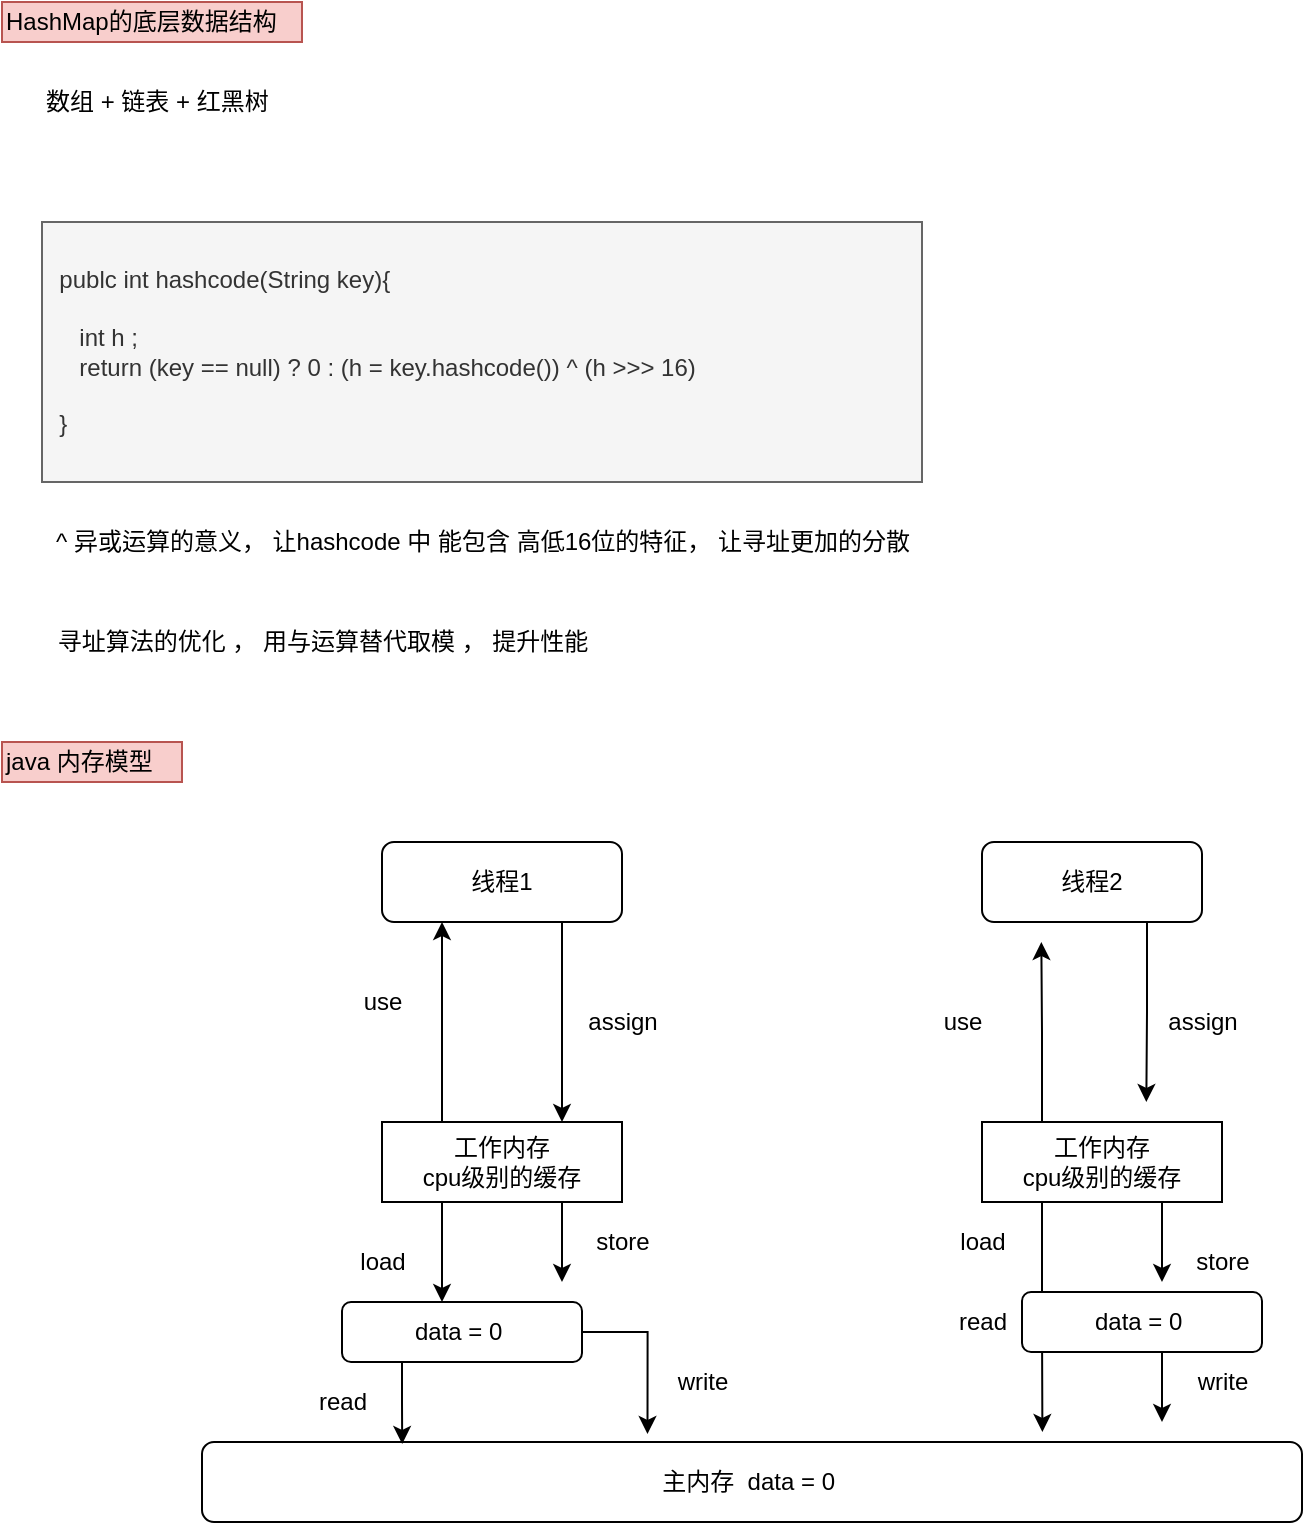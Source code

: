 <mxfile version="14.8.4" type="github" pages="2">
  <diagram id="swjQhX2a92RzG3uK-Tup" name="HashMap">
    <mxGraphModel dx="1082" dy="635" grid="1" gridSize="10" guides="1" tooltips="1" connect="1" arrows="1" fold="1" page="1" pageScale="1" pageWidth="827" pageHeight="1169" math="0" shadow="0">
      <root>
        <mxCell id="0" />
        <mxCell id="1" parent="0" />
        <mxCell id="CEReo5A6fMdYAH87CNEj-1" value="HashMap的底层数据结构" style="text;html=1;align=left;verticalAlign=middle;resizable=0;points=[];autosize=1;strokeColor=#b85450;fillColor=#f8cecc;" parent="1" vertex="1">
          <mxGeometry x="40" y="40" width="150" height="20" as="geometry" />
        </mxCell>
        <mxCell id="CEReo5A6fMdYAH87CNEj-3" value="数组 + 链表 + 红黑树" style="text;html=1;align=left;verticalAlign=middle;resizable=0;points=[];autosize=1;strokeColor=none;" parent="1" vertex="1">
          <mxGeometry x="60" y="80" width="130" height="20" as="geometry" />
        </mxCell>
        <mxCell id="CEReo5A6fMdYAH87CNEj-4" value="&amp;nbsp; publc int hashcode(String key){&lt;br&gt;&lt;br&gt;&amp;nbsp; &amp;nbsp; &amp;nbsp;int h ;&lt;br&gt;&amp;nbsp; &amp;nbsp; &amp;nbsp;return (key == null) ? 0 : (h = key.hashcode()) ^ (h &amp;gt;&amp;gt;&amp;gt; 16)&lt;br&gt;&lt;br&gt;&lt;div&gt;&lt;span&gt;&amp;nbsp; }&lt;/span&gt;&lt;/div&gt;" style="text;html=1;strokeColor=#666666;fillColor=#f5f5f5;align=left;verticalAlign=middle;whiteSpace=wrap;rounded=0;fontColor=#333333;" parent="1" vertex="1">
          <mxGeometry x="60" y="150" width="440" height="130" as="geometry" />
        </mxCell>
        <mxCell id="CEReo5A6fMdYAH87CNEj-5" value="^ 异或运算的意义， 让hashcode 中 能包含 高低16位的特征， 让寻址更加的分散" style="text;html=1;align=center;verticalAlign=middle;resizable=0;points=[];autosize=1;strokeColor=none;" parent="1" vertex="1">
          <mxGeometry x="60" y="300" width="440" height="20" as="geometry" />
        </mxCell>
        <mxCell id="CEReo5A6fMdYAH87CNEj-6" value="寻址算法的优化 ， 用与运算替代取模 ， 提升性能" style="text;html=1;align=center;verticalAlign=middle;resizable=0;points=[];autosize=1;strokeColor=none;" parent="1" vertex="1">
          <mxGeometry x="60" y="350" width="280" height="20" as="geometry" />
        </mxCell>
        <mxCell id="TaSuztM7fMkPA5zDZlyh-1" value="java 内存模型" style="text;html=1;align=left;verticalAlign=middle;resizable=0;points=[];autosize=1;strokeColor=#b85450;fillColor=#f8cecc;" vertex="1" parent="1">
          <mxGeometry x="40" y="410" width="90" height="20" as="geometry" />
        </mxCell>
        <mxCell id="TaSuztM7fMkPA5zDZlyh-2" value="主内存&amp;nbsp; data = 0&amp;nbsp;" style="rounded=1;whiteSpace=wrap;html=1;" vertex="1" parent="1">
          <mxGeometry x="140" y="760" width="550" height="40" as="geometry" />
        </mxCell>
        <mxCell id="TaSuztM7fMkPA5zDZlyh-14" style="edgeStyle=orthogonalEdgeStyle;rounded=0;orthogonalLoop=1;jettySize=auto;html=1;exitX=0.75;exitY=1;exitDx=0;exitDy=0;entryX=0.75;entryY=0;entryDx=0;entryDy=0;" edge="1" parent="1" source="TaSuztM7fMkPA5zDZlyh-3" target="TaSuztM7fMkPA5zDZlyh-5">
          <mxGeometry relative="1" as="geometry" />
        </mxCell>
        <mxCell id="TaSuztM7fMkPA5zDZlyh-3" value="线程1" style="rounded=1;whiteSpace=wrap;html=1;" vertex="1" parent="1">
          <mxGeometry x="230" y="460" width="120" height="40" as="geometry" />
        </mxCell>
        <mxCell id="TaSuztM7fMkPA5zDZlyh-27" style="edgeStyle=orthogonalEdgeStyle;rounded=0;orthogonalLoop=1;jettySize=auto;html=1;exitX=0.75;exitY=1;exitDx=0;exitDy=0;" edge="1" parent="1" source="TaSuztM7fMkPA5zDZlyh-4">
          <mxGeometry relative="1" as="geometry">
            <mxPoint x="612.167" y="590" as="targetPoint" />
          </mxGeometry>
        </mxCell>
        <mxCell id="TaSuztM7fMkPA5zDZlyh-4" value="线程2" style="rounded=1;whiteSpace=wrap;html=1;" vertex="1" parent="1">
          <mxGeometry x="530" y="460" width="110" height="40" as="geometry" />
        </mxCell>
        <mxCell id="TaSuztM7fMkPA5zDZlyh-7" style="edgeStyle=orthogonalEdgeStyle;rounded=0;orthogonalLoop=1;jettySize=auto;html=1;exitX=0.25;exitY=1;exitDx=0;exitDy=0;" edge="1" parent="1" source="TaSuztM7fMkPA5zDZlyh-5">
          <mxGeometry relative="1" as="geometry">
            <mxPoint x="260" y="690" as="targetPoint" />
          </mxGeometry>
        </mxCell>
        <mxCell id="TaSuztM7fMkPA5zDZlyh-12" style="edgeStyle=orthogonalEdgeStyle;rounded=0;orthogonalLoop=1;jettySize=auto;html=1;entryX=0.25;entryY=1;entryDx=0;entryDy=0;exitX=0.25;exitY=0;exitDx=0;exitDy=0;" edge="1" parent="1" source="TaSuztM7fMkPA5zDZlyh-5" target="TaSuztM7fMkPA5zDZlyh-3">
          <mxGeometry relative="1" as="geometry" />
        </mxCell>
        <mxCell id="TaSuztM7fMkPA5zDZlyh-17" style="edgeStyle=orthogonalEdgeStyle;rounded=0;orthogonalLoop=1;jettySize=auto;html=1;exitX=0.75;exitY=1;exitDx=0;exitDy=0;" edge="1" parent="1" source="TaSuztM7fMkPA5zDZlyh-5">
          <mxGeometry relative="1" as="geometry">
            <mxPoint x="320" y="680" as="targetPoint" />
          </mxGeometry>
        </mxCell>
        <mxCell id="TaSuztM7fMkPA5zDZlyh-5" value="工作内存&lt;br&gt;cpu级别的缓存" style="rounded=0;whiteSpace=wrap;html=1;" vertex="1" parent="1">
          <mxGeometry x="230" y="600" width="120" height="40" as="geometry" />
        </mxCell>
        <mxCell id="TaSuztM7fMkPA5zDZlyh-21" style="edgeStyle=orthogonalEdgeStyle;rounded=0;orthogonalLoop=1;jettySize=auto;html=1;exitX=0.25;exitY=1;exitDx=0;exitDy=0;entryX=0.764;entryY=-0.125;entryDx=0;entryDy=0;entryPerimeter=0;" edge="1" parent="1" source="TaSuztM7fMkPA5zDZlyh-6" target="TaSuztM7fMkPA5zDZlyh-2">
          <mxGeometry relative="1" as="geometry" />
        </mxCell>
        <mxCell id="TaSuztM7fMkPA5zDZlyh-25" style="edgeStyle=orthogonalEdgeStyle;rounded=0;orthogonalLoop=1;jettySize=auto;html=1;exitX=0.25;exitY=0;exitDx=0;exitDy=0;" edge="1" parent="1" source="TaSuztM7fMkPA5zDZlyh-6">
          <mxGeometry relative="1" as="geometry">
            <mxPoint x="559.667" y="510" as="targetPoint" />
          </mxGeometry>
        </mxCell>
        <mxCell id="TaSuztM7fMkPA5zDZlyh-29" style="edgeStyle=orthogonalEdgeStyle;rounded=0;orthogonalLoop=1;jettySize=auto;html=1;exitX=0.75;exitY=1;exitDx=0;exitDy=0;" edge="1" parent="1" source="TaSuztM7fMkPA5zDZlyh-6">
          <mxGeometry relative="1" as="geometry">
            <mxPoint x="620" y="680" as="targetPoint" />
          </mxGeometry>
        </mxCell>
        <mxCell id="TaSuztM7fMkPA5zDZlyh-6" value="工作内存&lt;br&gt;cpu级别的缓存" style="rounded=0;whiteSpace=wrap;html=1;" vertex="1" parent="1">
          <mxGeometry x="530" y="600" width="120" height="40" as="geometry" />
        </mxCell>
        <mxCell id="TaSuztM7fMkPA5zDZlyh-9" style="edgeStyle=orthogonalEdgeStyle;rounded=0;orthogonalLoop=1;jettySize=auto;html=1;exitX=0.25;exitY=1;exitDx=0;exitDy=0;entryX=0.182;entryY=0.025;entryDx=0;entryDy=0;entryPerimeter=0;" edge="1" parent="1" source="TaSuztM7fMkPA5zDZlyh-8" target="TaSuztM7fMkPA5zDZlyh-2">
          <mxGeometry relative="1" as="geometry" />
        </mxCell>
        <mxCell id="TaSuztM7fMkPA5zDZlyh-19" style="edgeStyle=orthogonalEdgeStyle;rounded=0;orthogonalLoop=1;jettySize=auto;html=1;exitX=1;exitY=0.5;exitDx=0;exitDy=0;entryX=0.405;entryY=-0.1;entryDx=0;entryDy=0;entryPerimeter=0;" edge="1" parent="1" source="TaSuztM7fMkPA5zDZlyh-8" target="TaSuztM7fMkPA5zDZlyh-2">
          <mxGeometry relative="1" as="geometry" />
        </mxCell>
        <mxCell id="TaSuztM7fMkPA5zDZlyh-8" value="data = 0&amp;nbsp;" style="rounded=1;whiteSpace=wrap;html=1;" vertex="1" parent="1">
          <mxGeometry x="210" y="690" width="120" height="30" as="geometry" />
        </mxCell>
        <mxCell id="TaSuztM7fMkPA5zDZlyh-10" value="read" style="text;html=1;align=center;verticalAlign=middle;resizable=0;points=[];autosize=1;strokeColor=none;" vertex="1" parent="1">
          <mxGeometry x="190" y="730" width="40" height="20" as="geometry" />
        </mxCell>
        <mxCell id="TaSuztM7fMkPA5zDZlyh-11" value="load" style="text;html=1;align=center;verticalAlign=middle;resizable=0;points=[];autosize=1;strokeColor=none;" vertex="1" parent="1">
          <mxGeometry x="210" y="660" width="40" height="20" as="geometry" />
        </mxCell>
        <mxCell id="TaSuztM7fMkPA5zDZlyh-13" value="use" style="text;html=1;align=center;verticalAlign=middle;resizable=0;points=[];autosize=1;strokeColor=none;" vertex="1" parent="1">
          <mxGeometry x="215" y="530" width="30" height="20" as="geometry" />
        </mxCell>
        <mxCell id="TaSuztM7fMkPA5zDZlyh-15" value="assign" style="text;html=1;align=center;verticalAlign=middle;resizable=0;points=[];autosize=1;strokeColor=none;" vertex="1" parent="1">
          <mxGeometry x="325" y="540" width="50" height="20" as="geometry" />
        </mxCell>
        <mxCell id="TaSuztM7fMkPA5zDZlyh-18" value="store" style="text;html=1;align=center;verticalAlign=middle;resizable=0;points=[];autosize=1;strokeColor=none;" vertex="1" parent="1">
          <mxGeometry x="330" y="650" width="40" height="20" as="geometry" />
        </mxCell>
        <mxCell id="TaSuztM7fMkPA5zDZlyh-20" value="write" style="text;html=1;align=center;verticalAlign=middle;resizable=0;points=[];autosize=1;strokeColor=none;" vertex="1" parent="1">
          <mxGeometry x="370" y="720" width="40" height="20" as="geometry" />
        </mxCell>
        <mxCell id="TaSuztM7fMkPA5zDZlyh-22" value="read" style="text;html=1;align=center;verticalAlign=middle;resizable=0;points=[];autosize=1;strokeColor=none;" vertex="1" parent="1">
          <mxGeometry x="510" y="690" width="40" height="20" as="geometry" />
        </mxCell>
        <mxCell id="TaSuztM7fMkPA5zDZlyh-23" value="load" style="text;html=1;align=center;verticalAlign=middle;resizable=0;points=[];autosize=1;strokeColor=none;" vertex="1" parent="1">
          <mxGeometry x="510" y="650" width="40" height="20" as="geometry" />
        </mxCell>
        <mxCell id="TaSuztM7fMkPA5zDZlyh-26" value="use" style="text;html=1;align=center;verticalAlign=middle;resizable=0;points=[];autosize=1;strokeColor=none;" vertex="1" parent="1">
          <mxGeometry x="505" y="540" width="30" height="20" as="geometry" />
        </mxCell>
        <mxCell id="TaSuztM7fMkPA5zDZlyh-28" value="assign" style="text;html=1;align=center;verticalAlign=middle;resizable=0;points=[];autosize=1;strokeColor=none;" vertex="1" parent="1">
          <mxGeometry x="615" y="540" width="50" height="20" as="geometry" />
        </mxCell>
        <mxCell id="TaSuztM7fMkPA5zDZlyh-30" value="store" style="text;html=1;align=center;verticalAlign=middle;resizable=0;points=[];autosize=1;strokeColor=none;" vertex="1" parent="1">
          <mxGeometry x="630" y="660" width="40" height="20" as="geometry" />
        </mxCell>
        <mxCell id="TaSuztM7fMkPA5zDZlyh-31" value="" style="endArrow=classic;html=1;" edge="1" parent="1">
          <mxGeometry width="50" height="50" relative="1" as="geometry">
            <mxPoint x="620" y="710" as="sourcePoint" />
            <mxPoint x="620" y="750" as="targetPoint" />
          </mxGeometry>
        </mxCell>
        <mxCell id="TaSuztM7fMkPA5zDZlyh-32" value="write" style="text;html=1;align=center;verticalAlign=middle;resizable=0;points=[];autosize=1;strokeColor=none;" vertex="1" parent="1">
          <mxGeometry x="630" y="720" width="40" height="20" as="geometry" />
        </mxCell>
        <mxCell id="TaSuztM7fMkPA5zDZlyh-33" value="data = 0&amp;nbsp;" style="rounded=1;whiteSpace=wrap;html=1;" vertex="1" parent="1">
          <mxGeometry x="550" y="685" width="120" height="30" as="geometry" />
        </mxCell>
      </root>
    </mxGraphModel>
  </diagram>
  <diagram id="x7YFSWBFlQ_xHAf-3HSW" name="并发编程">
    <mxGraphModel dx="1298" dy="762" grid="1" gridSize="10" guides="1" tooltips="1" connect="1" arrows="1" fold="1" page="1" pageScale="1" pageWidth="827" pageHeight="1169" math="0" shadow="0">
      <root>
        <mxCell id="Alida9wjGuhovxZSMU0H-0" />
        <mxCell id="Alida9wjGuhovxZSMU0H-1" parent="Alida9wjGuhovxZSMU0H-0" />
        <mxCell id="Alida9wjGuhovxZSMU0H-2" value="synchronized 实现原理" style="text;html=1;align=center;verticalAlign=middle;resizable=0;points=[];autosize=1;strokeColor=none;" vertex="1" parent="Alida9wjGuhovxZSMU0H-1">
          <mxGeometry x="40" y="50" width="140" height="20" as="geometry" />
        </mxCell>
        <mxCell id="Alida9wjGuhovxZSMU0H-3" value="CAS 无锁化的原理" style="text;html=1;align=center;verticalAlign=middle;resizable=0;points=[];autosize=1;strokeColor=none;" vertex="1" parent="Alida9wjGuhovxZSMU0H-1">
          <mxGeometry x="35" y="200" width="120" height="20" as="geometry" />
        </mxCell>
        <mxCell id="Alida9wjGuhovxZSMU0H-4" value="AQS" style="text;html=1;align=center;verticalAlign=middle;resizable=0;points=[];autosize=1;strokeColor=none;" vertex="1" parent="Alida9wjGuhovxZSMU0H-1">
          <mxGeometry x="40" y="340" width="40" height="20" as="geometry" />
        </mxCell>
      </root>
    </mxGraphModel>
  </diagram>
</mxfile>
